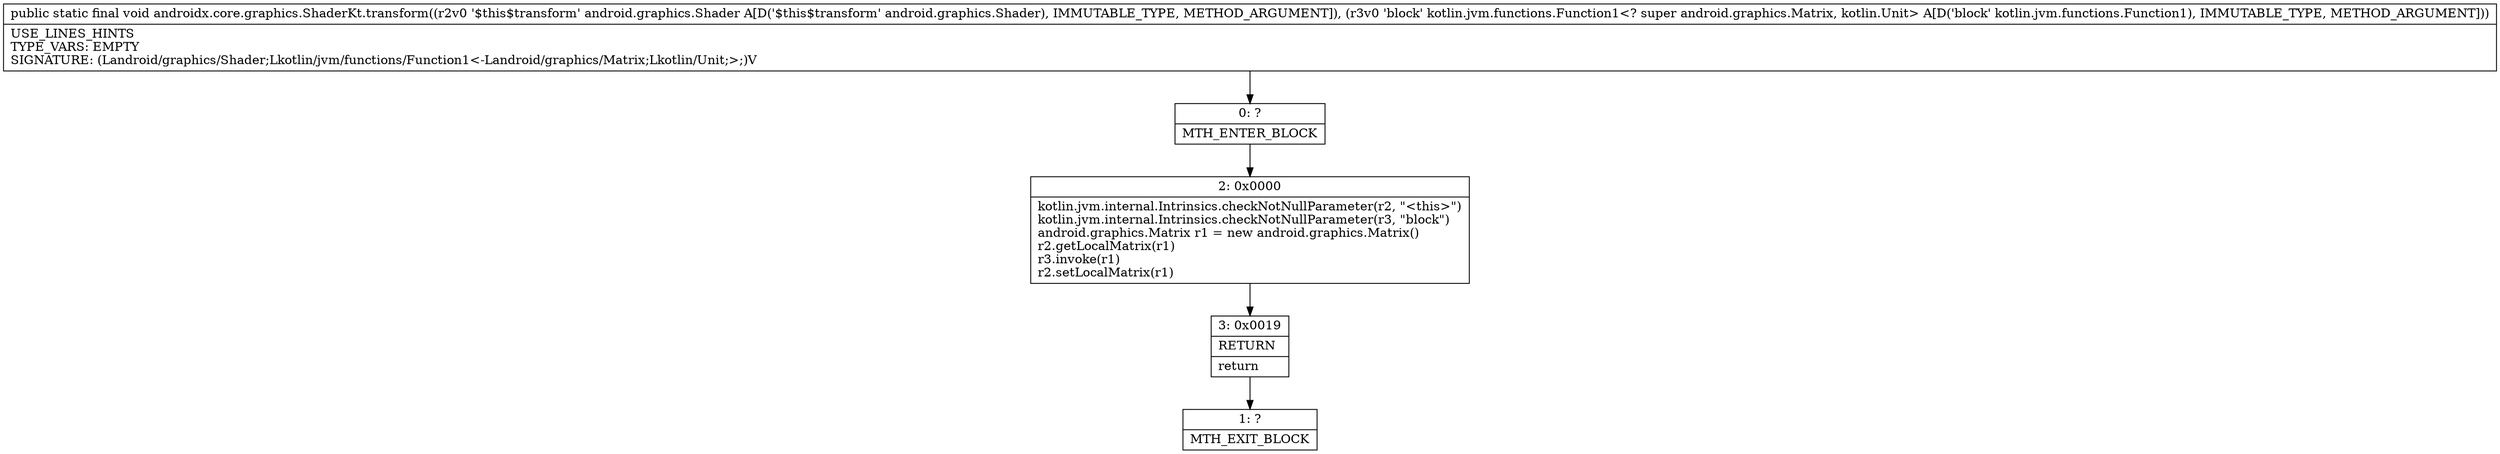 digraph "CFG forandroidx.core.graphics.ShaderKt.transform(Landroid\/graphics\/Shader;Lkotlin\/jvm\/functions\/Function1;)V" {
Node_0 [shape=record,label="{0\:\ ?|MTH_ENTER_BLOCK\l}"];
Node_2 [shape=record,label="{2\:\ 0x0000|kotlin.jvm.internal.Intrinsics.checkNotNullParameter(r2, \"\<this\>\")\lkotlin.jvm.internal.Intrinsics.checkNotNullParameter(r3, \"block\")\landroid.graphics.Matrix r1 = new android.graphics.Matrix()\lr2.getLocalMatrix(r1)\lr3.invoke(r1)\lr2.setLocalMatrix(r1)\l}"];
Node_3 [shape=record,label="{3\:\ 0x0019|RETURN\l|return\l}"];
Node_1 [shape=record,label="{1\:\ ?|MTH_EXIT_BLOCK\l}"];
MethodNode[shape=record,label="{public static final void androidx.core.graphics.ShaderKt.transform((r2v0 '$this$transform' android.graphics.Shader A[D('$this$transform' android.graphics.Shader), IMMUTABLE_TYPE, METHOD_ARGUMENT]), (r3v0 'block' kotlin.jvm.functions.Function1\<? super android.graphics.Matrix, kotlin.Unit\> A[D('block' kotlin.jvm.functions.Function1), IMMUTABLE_TYPE, METHOD_ARGUMENT]))  | USE_LINES_HINTS\lTYPE_VARS: EMPTY\lSIGNATURE: (Landroid\/graphics\/Shader;Lkotlin\/jvm\/functions\/Function1\<\-Landroid\/graphics\/Matrix;Lkotlin\/Unit;\>;)V\l}"];
MethodNode -> Node_0;Node_0 -> Node_2;
Node_2 -> Node_3;
Node_3 -> Node_1;
}

